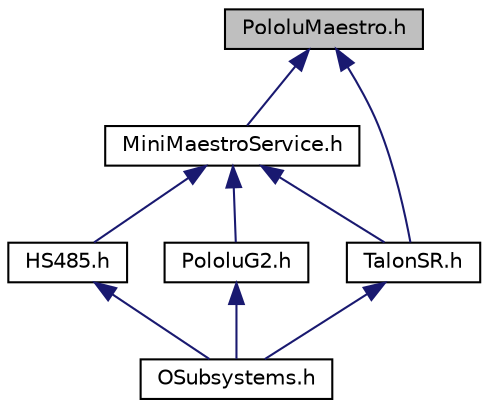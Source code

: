 digraph "PololuMaestro.h"
{
  edge [fontname="Helvetica",fontsize="10",labelfontname="Helvetica",labelfontsize="10"];
  node [fontname="Helvetica",fontsize="10",shape=record];
  Node1 [label="PololuMaestro.h",height=0.2,width=0.4,color="black", fillcolor="grey75", style="filled", fontcolor="black"];
  Node1 -> Node2 [dir="back",color="midnightblue",fontsize="10",style="solid",fontname="Helvetica"];
  Node2 [label="MiniMaestroService.h",height=0.2,width=0.4,color="black", fillcolor="white", style="filled",URL="$MiniMaestroService_8h_source.html"];
  Node2 -> Node3 [dir="back",color="midnightblue",fontsize="10",style="solid",fontname="Helvetica"];
  Node3 [label="HS485.h",height=0.2,width=0.4,color="black", fillcolor="white", style="filled",URL="$HS485_8h_source.html"];
  Node3 -> Node4 [dir="back",color="midnightblue",fontsize="10",style="solid",fontname="Helvetica"];
  Node4 [label="OSubsystems.h",height=0.2,width=0.4,color="black", fillcolor="white", style="filled",URL="$OSubsystems_8h_source.html"];
  Node2 -> Node5 [dir="back",color="midnightblue",fontsize="10",style="solid",fontname="Helvetica"];
  Node5 [label="TalonSR.h",height=0.2,width=0.4,color="black", fillcolor="white", style="filled",URL="$TalonSR_8h_source.html"];
  Node5 -> Node4 [dir="back",color="midnightblue",fontsize="10",style="solid",fontname="Helvetica"];
  Node2 -> Node6 [dir="back",color="midnightblue",fontsize="10",style="solid",fontname="Helvetica"];
  Node6 [label="PololuG2.h",height=0.2,width=0.4,color="black", fillcolor="white", style="filled",URL="$PololuG2_8h_source.html"];
  Node6 -> Node4 [dir="back",color="midnightblue",fontsize="10",style="solid",fontname="Helvetica"];
  Node1 -> Node5 [dir="back",color="midnightblue",fontsize="10",style="solid",fontname="Helvetica"];
}
